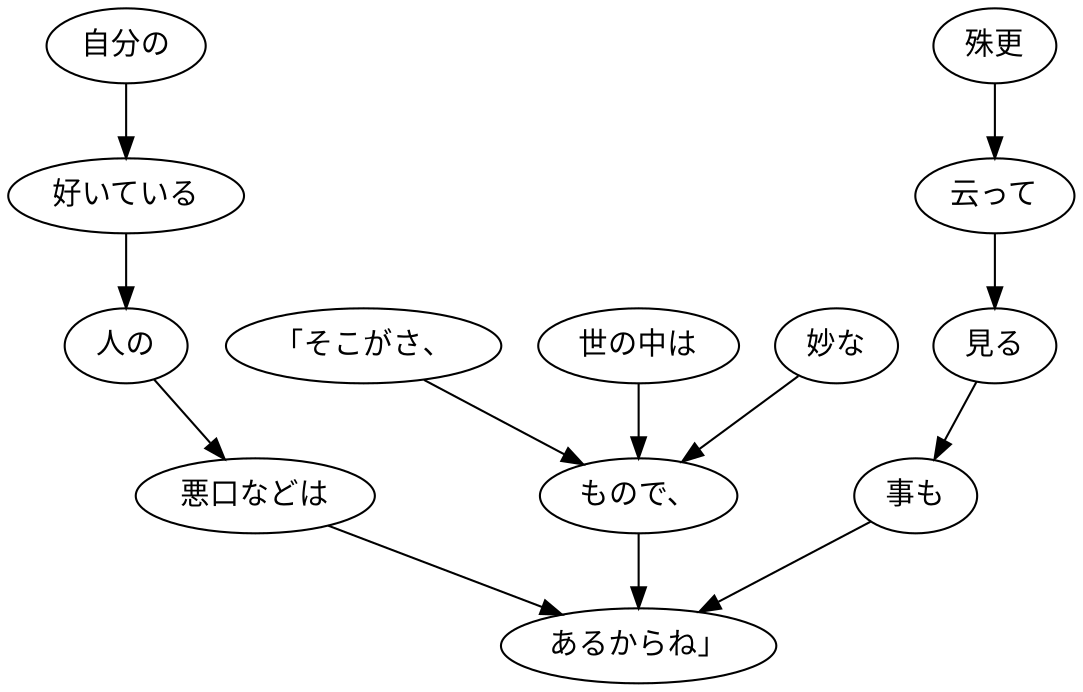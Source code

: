 digraph graph2416 {
	node0 [label="「そこがさ、"];
	node1 [label="世の中は"];
	node2 [label="妙な"];
	node3 [label="もので、"];
	node4 [label="自分の"];
	node5 [label="好いている"];
	node6 [label="人の"];
	node7 [label="悪口などは"];
	node8 [label="殊更"];
	node9 [label="云って"];
	node10 [label="見る"];
	node11 [label="事も"];
	node12 [label="あるからね」"];
	node0 -> node3;
	node1 -> node3;
	node2 -> node3;
	node3 -> node12;
	node4 -> node5;
	node5 -> node6;
	node6 -> node7;
	node7 -> node12;
	node8 -> node9;
	node9 -> node10;
	node10 -> node11;
	node11 -> node12;
}
